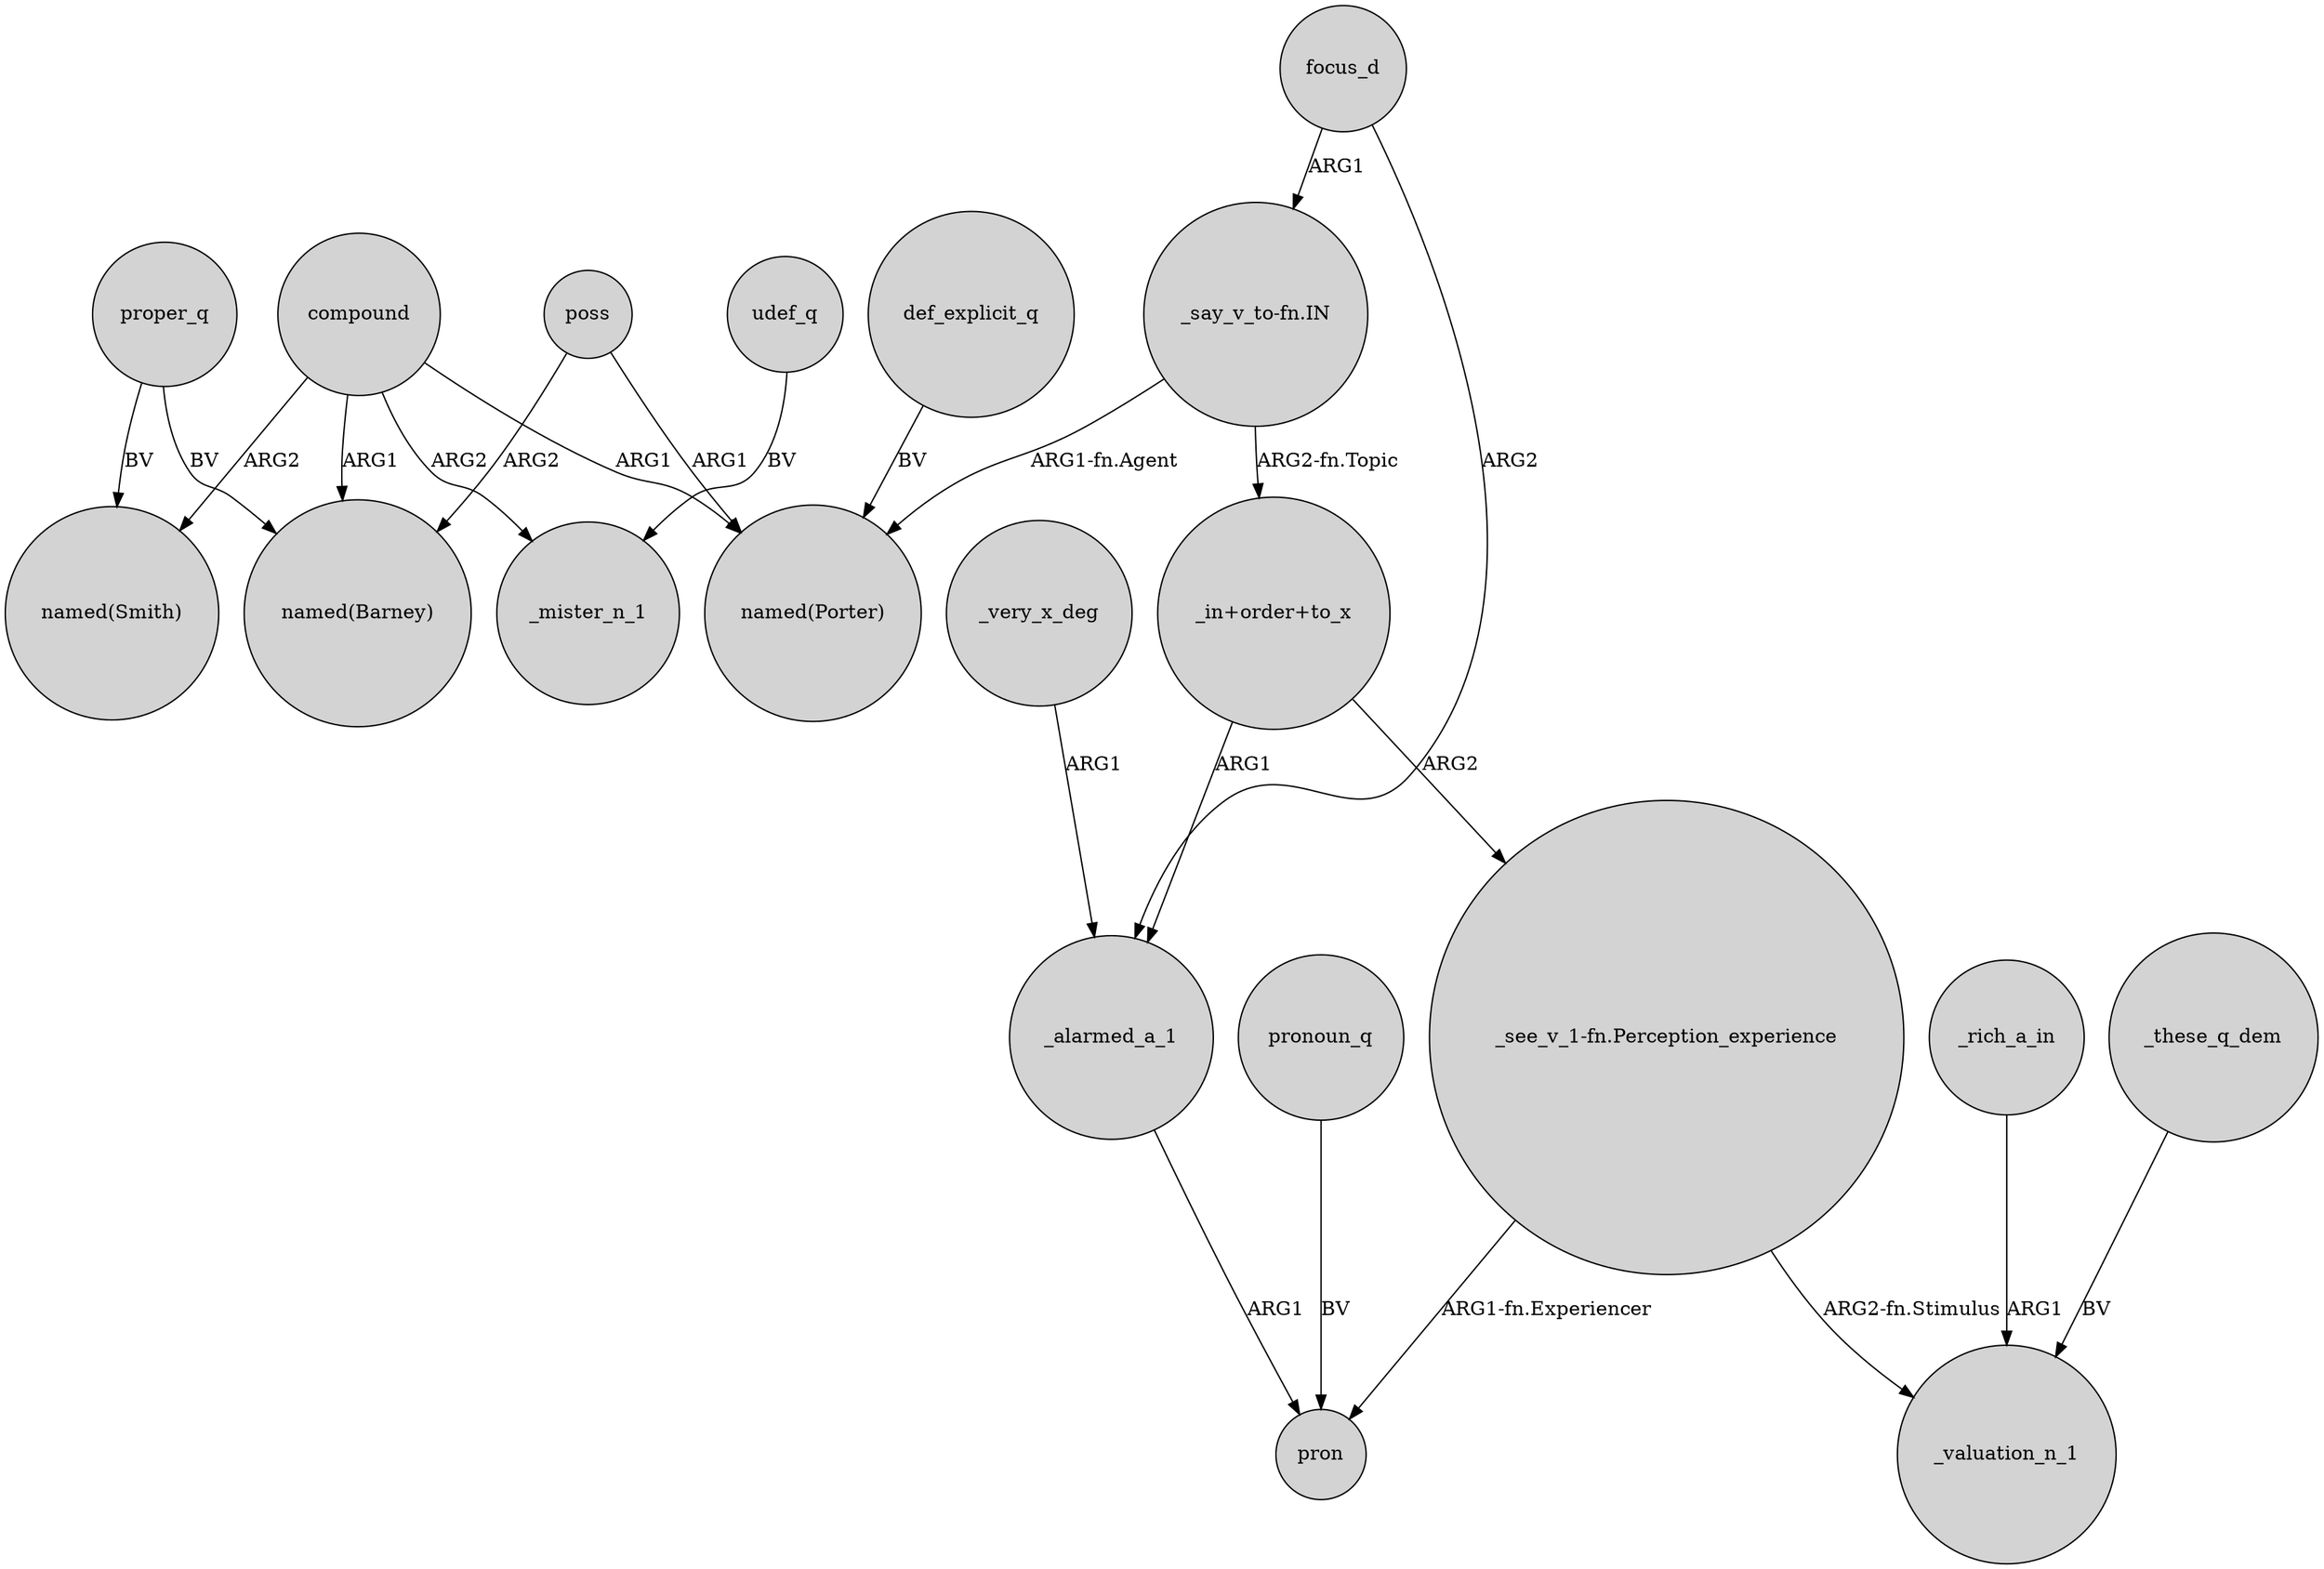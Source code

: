 digraph {
	node [shape=circle style=filled]
	poss -> "named(Porter)" [label=ARG1]
	"_in+order+to_x" -> "_see_v_1-fn.Perception_experience" [label=ARG2]
	"_see_v_1-fn.Perception_experience" -> pron [label="ARG1-fn.Experiencer"]
	_rich_a_in -> _valuation_n_1 [label=ARG1]
	compound -> "named(Barney)" [label=ARG1]
	compound -> "named(Smith)" [label=ARG2]
	compound -> _mister_n_1 [label=ARG2]
	"_in+order+to_x" -> _alarmed_a_1 [label=ARG1]
	udef_q -> _mister_n_1 [label=BV]
	focus_d -> _alarmed_a_1 [label=ARG2]
	poss -> "named(Barney)" [label=ARG2]
	"_say_v_to-fn.IN" -> "named(Porter)" [label="ARG1-fn.Agent"]
	_these_q_dem -> _valuation_n_1 [label=BV]
	"_say_v_to-fn.IN" -> "_in+order+to_x" [label="ARG2-fn.Topic"]
	pronoun_q -> pron [label=BV]
	_very_x_deg -> _alarmed_a_1 [label=ARG1]
	compound -> "named(Porter)" [label=ARG1]
	"_see_v_1-fn.Perception_experience" -> _valuation_n_1 [label="ARG2-fn.Stimulus"]
	proper_q -> "named(Barney)" [label=BV]
	proper_q -> "named(Smith)" [label=BV]
	_alarmed_a_1 -> pron [label=ARG1]
	def_explicit_q -> "named(Porter)" [label=BV]
	focus_d -> "_say_v_to-fn.IN" [label=ARG1]
}
